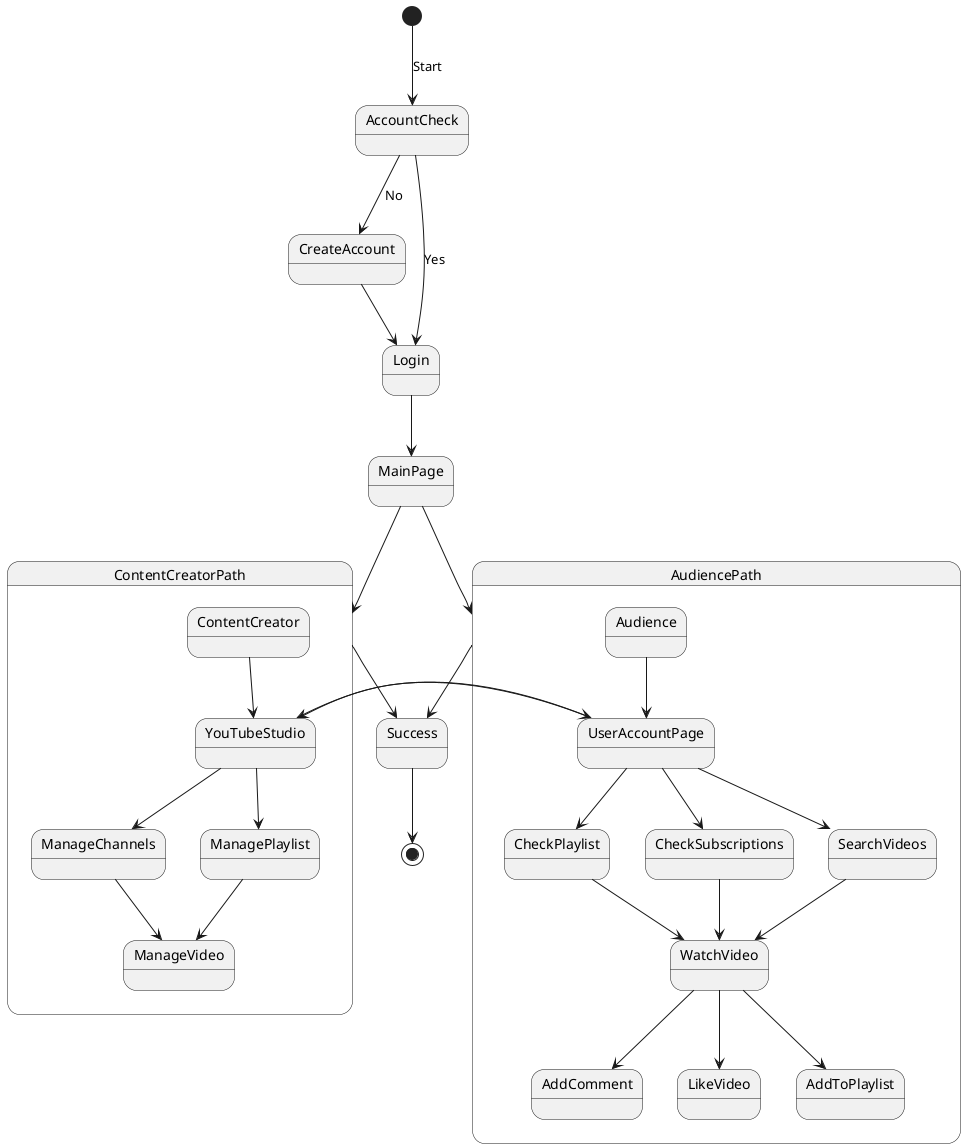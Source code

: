 @startuml Youtube Activity Diagram
    [*] --> AccountCheck : Start
    
    
        AccountCheck --> CreateAccount: No
        AccountCheck --> Login: Yes
        CreateAccount --> Login
        Login --> MainPage
        MainPage --> ContentCreatorPath
        MainPage --> AudiencePath
        
        
   
    
    state ContentCreatorPath {
        ContentCreator --> YouTubeStudio
        YouTubeStudio --> ManageChannels
        YouTubeStudio --> ManagePlaylist
        ManageChannels --> ManageVideo
        ManagePlaylist --> ManageVideo
    }
    
    state AudiencePath {
        Audience --> UserAccountPage
        UserAccountPage --> CheckPlaylist
        UserAccountPage --> CheckSubscriptions
        UserAccountPage --> SearchVideos
    
        CheckPlaylist --> WatchVideo
        CheckSubscriptions --> WatchVideo
        SearchVideos --> WatchVideo
        WatchVideo --> AddComment
        WatchVideo --> LikeVideo
        WatchVideo --> AddToPlaylist
    }
    


    state ManageVideo {
    }
    YouTubeStudio --> UserAccountPage
    UserAccountPage --> YouTubeStudio
    
    ContentCreatorPath --> Success
    AudiencePath --> Success
    Success --> [*]


    
    

@enduml
